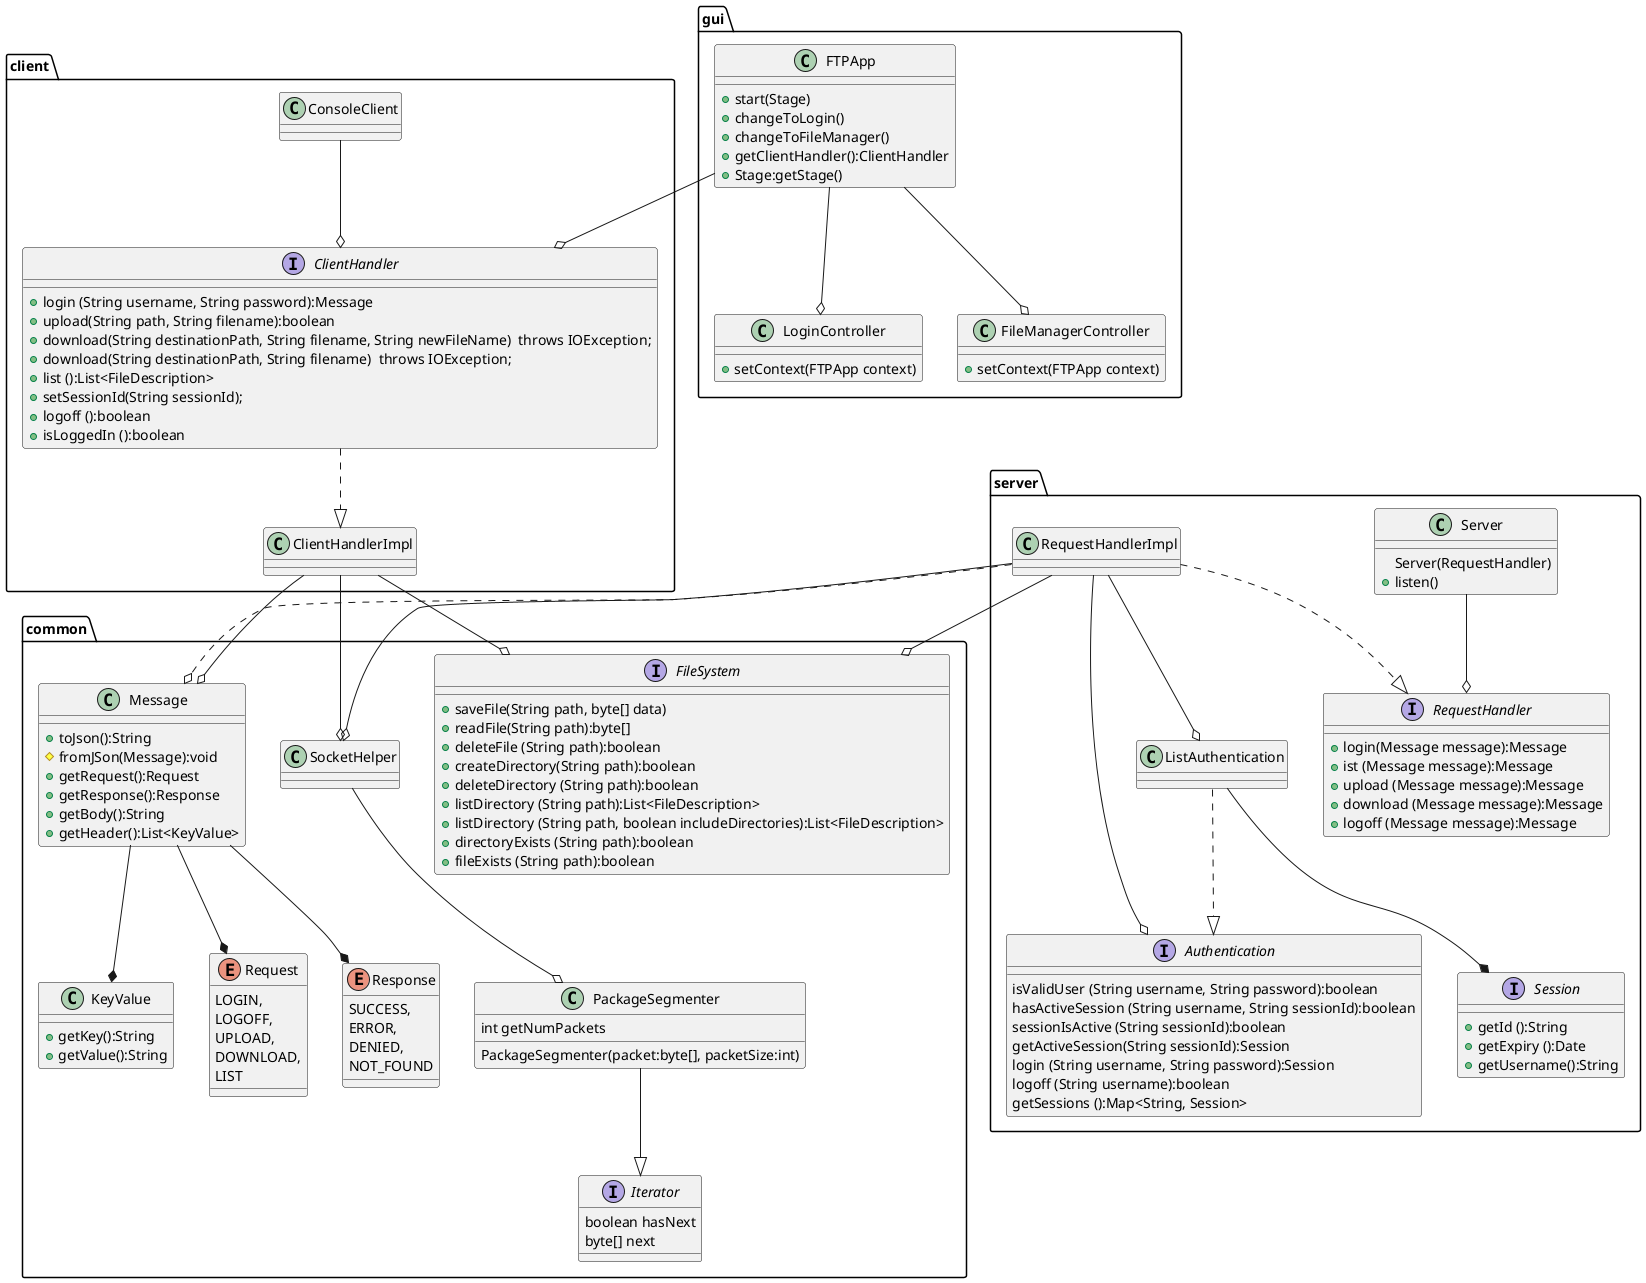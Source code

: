 @startuml


package common {

class SocketHelper

interface FileSystem {
    +saveFile(String path, byte[] data)
    +readFile(String path):byte[]
    +deleteFile (String path):boolean
    +createDirectory(String path):boolean
    +deleteDirectory (String path):boolean
    +listDirectory (String path):List<FileDescription>
    +listDirectory (String path, boolean includeDirectories):List<FileDescription>
    +directoryExists (String path):boolean
    +fileExists (String path):boolean
}

enum Request {
    LOGIN,
    LOGOFF,
    UPLOAD,
    DOWNLOAD,
    LIST
}

enum Response {
    SUCCESS,
    ERROR,
    DENIED,
    NOT_FOUND
}

class PackageSegmenter {
    PackageSegmenter(packet:byte[], packetSize:int)
    int getNumPackets
}

class Message {
    + toJson():String
    # fromJSon(Message):void
    +getRequest():Request
    +getResponse():Response
    +getBody():String
    +getHeader():List<KeyValue>
}

class KeyValue {
    +getKey():String
    +getValue():String
}

Message --* Request
Message --* Response
Message --* KeyValue

SocketHelper --o PackageSegmenter

interface Iterator {
    boolean hasNext
    byte[] next
}

PackageSegmenter --|> Iterator

}

package client {

class ConsoleClient

interface ClientHandler {
    +login (String username, String password):Message
    +upload(String path, String filename):boolean
    +download(String destinationPath, String filename, String newFileName)  throws IOException;
    +download(String destinationPath, String filename)  throws IOException;
    +list ():List<FileDescription>
    +setSessionId(String sessionId);
    +logoff ():boolean
    +isLoggedIn ():boolean
}

class ClientHandlerImpl

ClientHandler ..|> ClientHandlerImpl
ConsoleClient --o ClientHandler
ClientHandlerImpl --o SocketHelper
ClientHandlerImpl --o FileSystem
ClientHandlerImpl --o Message

}

package server {

class Server {
    Server(RequestHandler)
    +listen()
}

interface RequestHandler {
    +login(Message message):Message
    +ist (Message message):Message
    +upload (Message message):Message
    +download (Message message):Message
    +logoff (Message message):Message
}

interface Session {
    +getId ():String
    +getExpiry ():Date
    +getUsername():String
}

interface Authentication {
    isValidUser (String username, String password):boolean
    hasActiveSession (String username, String sessionId):boolean
    sessionIsActive (String sessionId):boolean
    getActiveSession(String sessionId):Session
    login (String username, String password):Session
    logoff (String username):boolean
    getSessions ():Map<String, Session>
}

class RequestHandlerImpl

RequestHandlerImpl ..|> RequestHandler
RequestHandlerImpl ..o Message

Server --o RequestHandler

RequestHandlerImpl --o FileSystem
RequestHandlerImpl --o Authentication
RequestHandlerImpl --o ListAuthentication

ListAuthentication ..|> Authentication

ListAuthentication --* Session

RequestHandlerImpl --o SocketHelper
}

package gui {

class FTPApp {
    +start(Stage)
    +changeToLogin()
    +changeToFileManager()
    +getClientHandler():ClientHandler
    +Stage:getStage()
}

class LoginController {
    +setContext(FTPApp context)
}

class FileManagerController {
   +setContext(FTPApp context)
}

FTPApp --o LoginController
FTPApp --o FileManagerController

FTPApp --o ClientHandler

}

@enduml